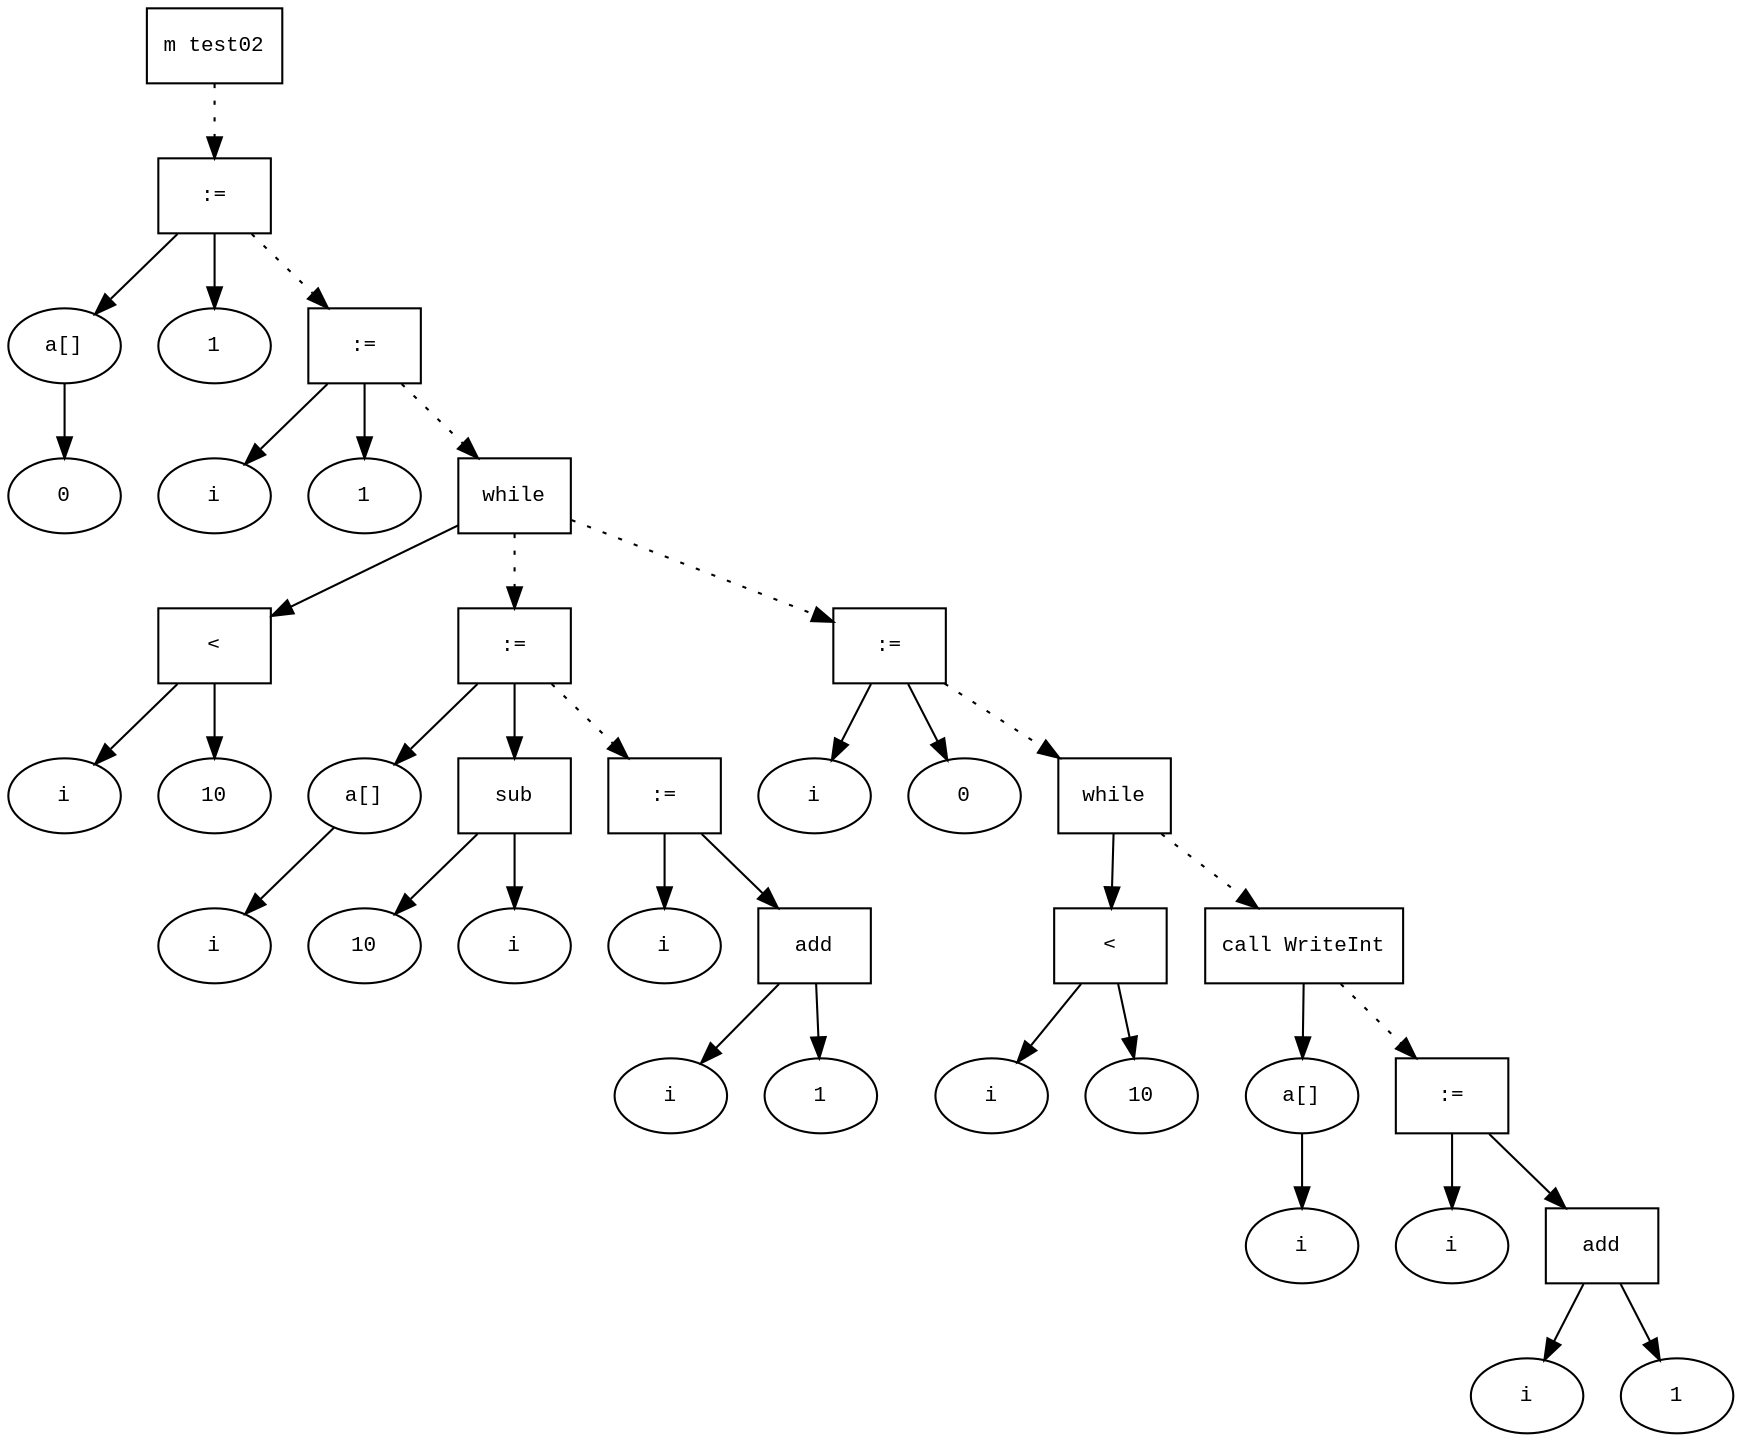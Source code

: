 digraph AST {
  graph [fontname="Times New Roman",fontsize=10];
  node  [fontname="Courier New",fontsize=10];
  edge  [fontname="Times New Roman",fontsize=10];

  node0 [label="m test02",shape=box];
  node10 [label=":=",shape=box];
  node7 [label="a[]",shape=ellipse];
  node8 [label="0",shape=ellipse];
  node7-> node8;
  node10->node7;
  node9 [label="1",shape=ellipse];
  node10->node9;
  node0 -> node10 [style=dotted];
  node13 [label=":=",shape=box];
  node11 [label="i",shape=ellipse];
  node13->node11;
  node12 [label="1",shape=ellipse];
  node13->node12;
  node10 -> node13 [style=dotted];
  node28 [label="while",shape=box];
  node16 [label="<",shape=box];
  node14 [label="i",shape=ellipse];
  node16->node14;
  node15 [label="10",shape=ellipse];
  node16->node15;
  node28->node16;
  node22 [label=":=",shape=box];
  node17 [label="a[]",shape=ellipse];
  node18 [label="i",shape=ellipse];
  node17-> node18;
  node22->node17;
  node21 [label="sub",shape=box];
  node19 [label="10",shape=ellipse];
  node21->node19;
  node20 [label="i",shape=ellipse];
  node21->node20;
  node22->node21;
  node28 -> node22 [style=dotted];
  node27 [label=":=",shape=box];
  node23 [label="i",shape=ellipse];
  node27->node23;
  node26 [label="add",shape=box];
  node24 [label="i",shape=ellipse];
  node26->node24;
  node25 [label="1",shape=ellipse];
  node26->node25;
  node27->node26;
  node22 -> node27 [style=dotted];
  node13 -> node28 [style=dotted];
  node31 [label=":=",shape=box];
  node29 [label="i",shape=ellipse];
  node31->node29;
  node30 [label="0",shape=ellipse];
  node31->node30;
  node28 -> node31 [style=dotted];
  node44 [label="while",shape=box];
  node34 [label="<",shape=box];
  node32 [label="i",shape=ellipse];
  node34->node32;
  node33 [label="10",shape=ellipse];
  node34->node33;
  node44->node34;
  node35 [label="call WriteInt",shape=box];
  node36 [label="a[]",shape=ellipse];
  node37 [label="i",shape=ellipse];
  node36-> node37;
  node35->node36;
  node44 -> node35 [style=dotted];
  node43 [label=":=",shape=box];
  node39 [label="i",shape=ellipse];
  node43->node39;
  node42 [label="add",shape=box];
  node40 [label="i",shape=ellipse];
  node42->node40;
  node41 [label="1",shape=ellipse];
  node42->node41;
  node43->node42;
  node35 -> node43 [style=dotted];
  node31 -> node44 [style=dotted];
}
